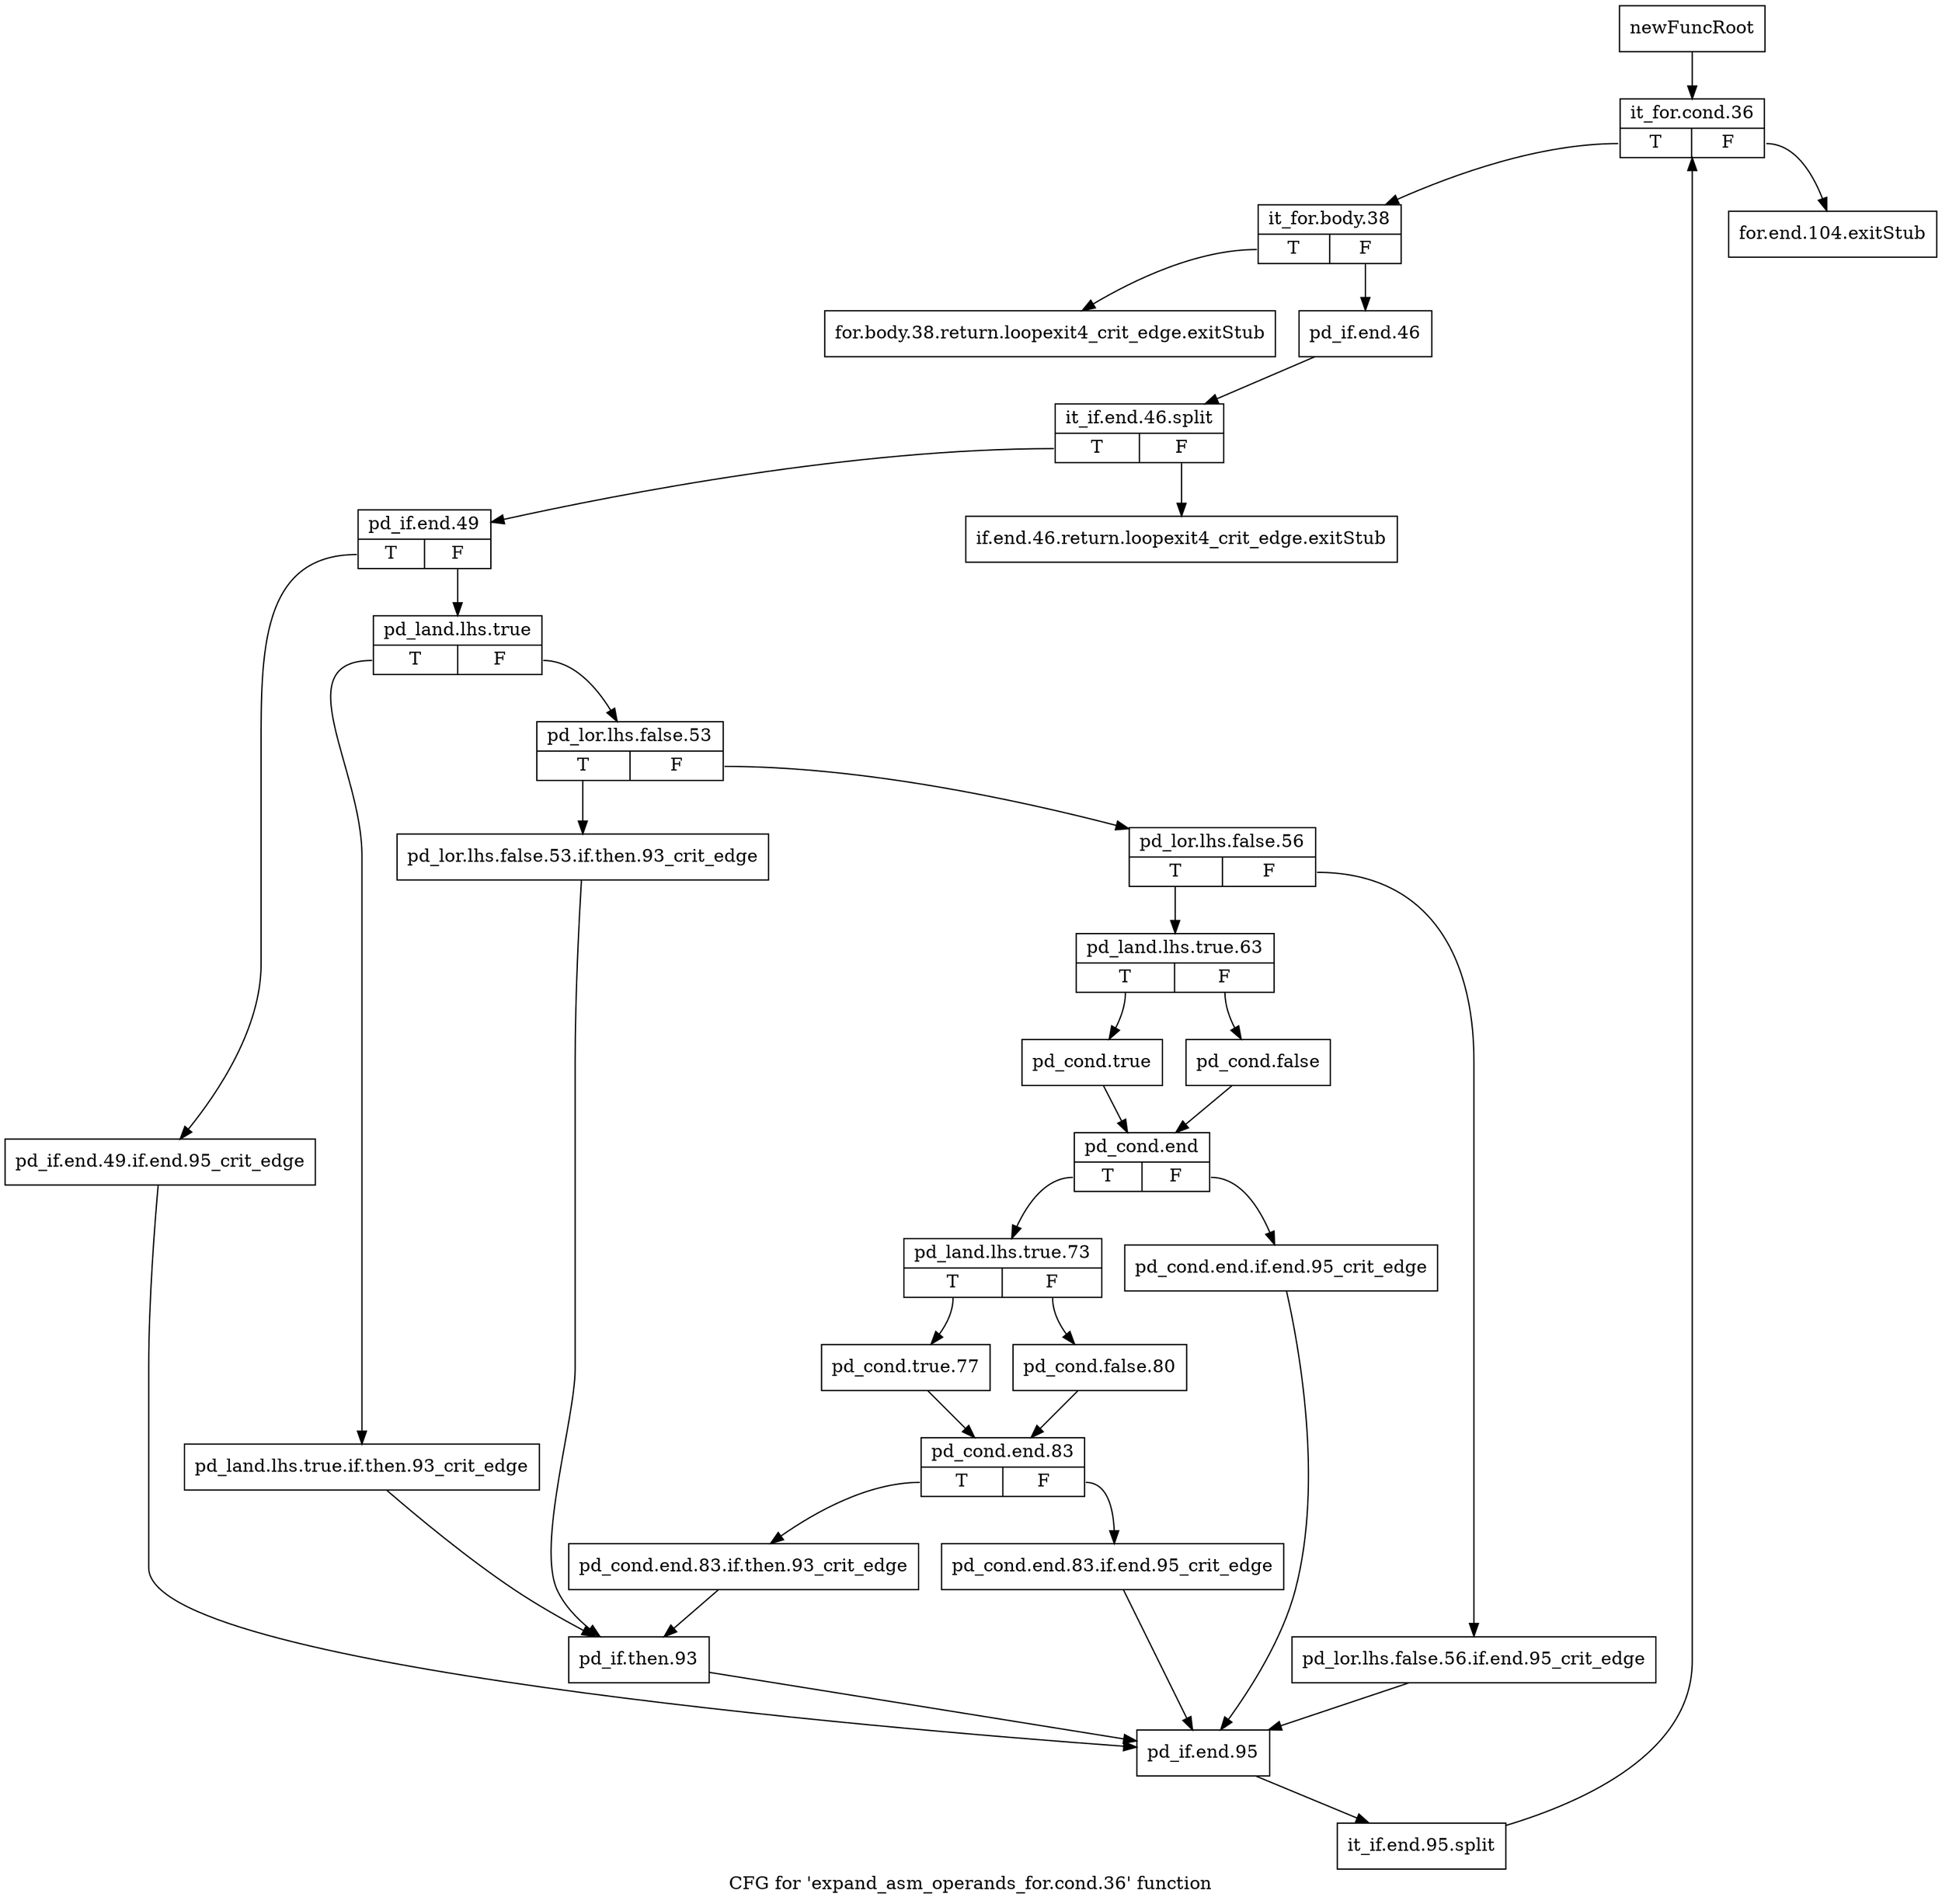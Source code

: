 digraph "CFG for 'expand_asm_operands_for.cond.36' function" {
	label="CFG for 'expand_asm_operands_for.cond.36' function";

	Node0xc398510 [shape=record,label="{newFuncRoot}"];
	Node0xc398510 -> Node0xc398650;
	Node0xc398560 [shape=record,label="{for.end.104.exitStub}"];
	Node0xc3985b0 [shape=record,label="{for.body.38.return.loopexit4_crit_edge.exitStub}"];
	Node0xc398600 [shape=record,label="{if.end.46.return.loopexit4_crit_edge.exitStub}"];
	Node0xc398650 [shape=record,label="{it_for.cond.36|{<s0>T|<s1>F}}"];
	Node0xc398650:s0 -> Node0xc3986a0;
	Node0xc398650:s1 -> Node0xc398560;
	Node0xc3986a0 [shape=record,label="{it_for.body.38|{<s0>T|<s1>F}}"];
	Node0xc3986a0:s0 -> Node0xc3985b0;
	Node0xc3986a0:s1 -> Node0xc3986f0;
	Node0xc3986f0 [shape=record,label="{pd_if.end.46}"];
	Node0xc3986f0 -> Node0xc372790;
	Node0xc372790 [shape=record,label="{it_if.end.46.split|{<s0>T|<s1>F}}"];
	Node0xc372790:s0 -> Node0xc398740;
	Node0xc372790:s1 -> Node0xc398600;
	Node0xc398740 [shape=record,label="{pd_if.end.49|{<s0>T|<s1>F}}"];
	Node0xc398740:s0 -> Node0xc398d30;
	Node0xc398740:s1 -> Node0xc398790;
	Node0xc398790 [shape=record,label="{pd_land.lhs.true|{<s0>T|<s1>F}}"];
	Node0xc398790:s0 -> Node0xc398c90;
	Node0xc398790:s1 -> Node0xc3987e0;
	Node0xc3987e0 [shape=record,label="{pd_lor.lhs.false.53|{<s0>T|<s1>F}}"];
	Node0xc3987e0:s0 -> Node0xc398c40;
	Node0xc3987e0:s1 -> Node0xc398830;
	Node0xc398830 [shape=record,label="{pd_lor.lhs.false.56|{<s0>T|<s1>F}}"];
	Node0xc398830:s0 -> Node0xc3988d0;
	Node0xc398830:s1 -> Node0xc398880;
	Node0xc398880 [shape=record,label="{pd_lor.lhs.false.56.if.end.95_crit_edge}"];
	Node0xc398880 -> Node0xc398d80;
	Node0xc3988d0 [shape=record,label="{pd_land.lhs.true.63|{<s0>T|<s1>F}}"];
	Node0xc3988d0:s0 -> Node0xc398970;
	Node0xc3988d0:s1 -> Node0xc398920;
	Node0xc398920 [shape=record,label="{pd_cond.false}"];
	Node0xc398920 -> Node0xc3989c0;
	Node0xc398970 [shape=record,label="{pd_cond.true}"];
	Node0xc398970 -> Node0xc3989c0;
	Node0xc3989c0 [shape=record,label="{pd_cond.end|{<s0>T|<s1>F}}"];
	Node0xc3989c0:s0 -> Node0xc398a60;
	Node0xc3989c0:s1 -> Node0xc398a10;
	Node0xc398a10 [shape=record,label="{pd_cond.end.if.end.95_crit_edge}"];
	Node0xc398a10 -> Node0xc398d80;
	Node0xc398a60 [shape=record,label="{pd_land.lhs.true.73|{<s0>T|<s1>F}}"];
	Node0xc398a60:s0 -> Node0xc398b00;
	Node0xc398a60:s1 -> Node0xc398ab0;
	Node0xc398ab0 [shape=record,label="{pd_cond.false.80}"];
	Node0xc398ab0 -> Node0xc398b50;
	Node0xc398b00 [shape=record,label="{pd_cond.true.77}"];
	Node0xc398b00 -> Node0xc398b50;
	Node0xc398b50 [shape=record,label="{pd_cond.end.83|{<s0>T|<s1>F}}"];
	Node0xc398b50:s0 -> Node0xc398bf0;
	Node0xc398b50:s1 -> Node0xc398ba0;
	Node0xc398ba0 [shape=record,label="{pd_cond.end.83.if.end.95_crit_edge}"];
	Node0xc398ba0 -> Node0xc398d80;
	Node0xc398bf0 [shape=record,label="{pd_cond.end.83.if.then.93_crit_edge}"];
	Node0xc398bf0 -> Node0xc398ce0;
	Node0xc398c40 [shape=record,label="{pd_lor.lhs.false.53.if.then.93_crit_edge}"];
	Node0xc398c40 -> Node0xc398ce0;
	Node0xc398c90 [shape=record,label="{pd_land.lhs.true.if.then.93_crit_edge}"];
	Node0xc398c90 -> Node0xc398ce0;
	Node0xc398ce0 [shape=record,label="{pd_if.then.93}"];
	Node0xc398ce0 -> Node0xc398d80;
	Node0xc398d30 [shape=record,label="{pd_if.end.49.if.end.95_crit_edge}"];
	Node0xc398d30 -> Node0xc398d80;
	Node0xc398d80 [shape=record,label="{pd_if.end.95}"];
	Node0xc398d80 -> Node0xfc7f020;
	Node0xfc7f020 [shape=record,label="{it_if.end.95.split}"];
	Node0xfc7f020 -> Node0xc398650;
}

